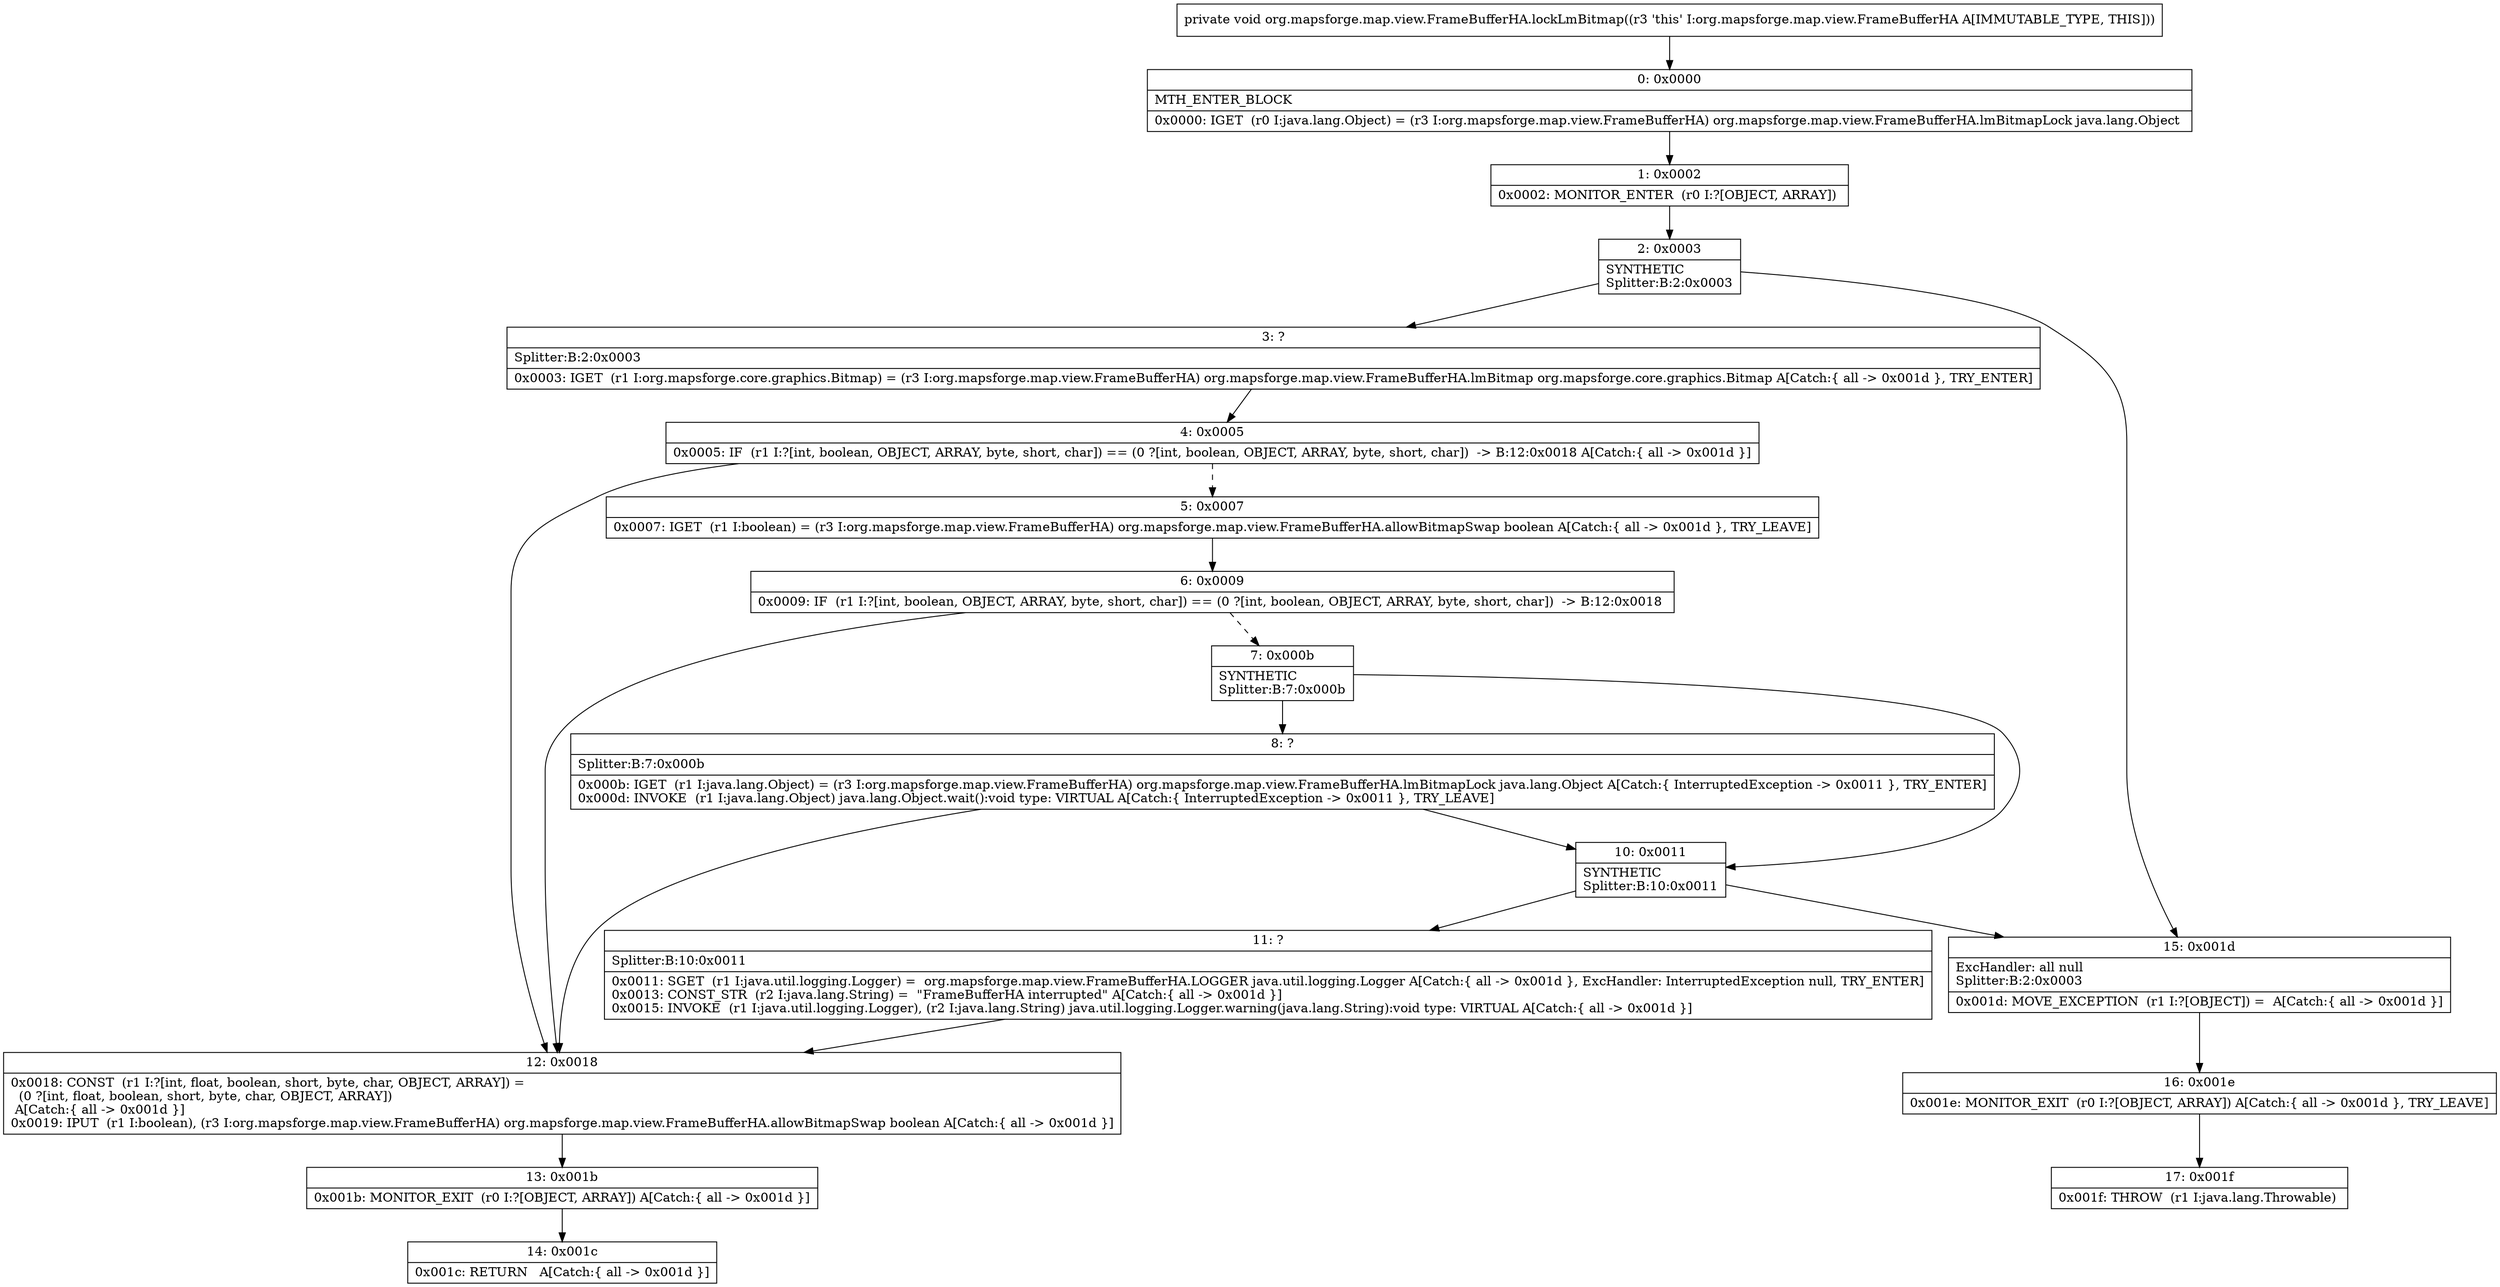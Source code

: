 digraph "CFG fororg.mapsforge.map.view.FrameBufferHA.lockLmBitmap()V" {
Node_0 [shape=record,label="{0\:\ 0x0000|MTH_ENTER_BLOCK\l|0x0000: IGET  (r0 I:java.lang.Object) = (r3 I:org.mapsforge.map.view.FrameBufferHA) org.mapsforge.map.view.FrameBufferHA.lmBitmapLock java.lang.Object \l}"];
Node_1 [shape=record,label="{1\:\ 0x0002|0x0002: MONITOR_ENTER  (r0 I:?[OBJECT, ARRAY]) \l}"];
Node_2 [shape=record,label="{2\:\ 0x0003|SYNTHETIC\lSplitter:B:2:0x0003\l}"];
Node_3 [shape=record,label="{3\:\ ?|Splitter:B:2:0x0003\l|0x0003: IGET  (r1 I:org.mapsforge.core.graphics.Bitmap) = (r3 I:org.mapsforge.map.view.FrameBufferHA) org.mapsforge.map.view.FrameBufferHA.lmBitmap org.mapsforge.core.graphics.Bitmap A[Catch:\{ all \-\> 0x001d \}, TRY_ENTER]\l}"];
Node_4 [shape=record,label="{4\:\ 0x0005|0x0005: IF  (r1 I:?[int, boolean, OBJECT, ARRAY, byte, short, char]) == (0 ?[int, boolean, OBJECT, ARRAY, byte, short, char])  \-\> B:12:0x0018 A[Catch:\{ all \-\> 0x001d \}]\l}"];
Node_5 [shape=record,label="{5\:\ 0x0007|0x0007: IGET  (r1 I:boolean) = (r3 I:org.mapsforge.map.view.FrameBufferHA) org.mapsforge.map.view.FrameBufferHA.allowBitmapSwap boolean A[Catch:\{ all \-\> 0x001d \}, TRY_LEAVE]\l}"];
Node_6 [shape=record,label="{6\:\ 0x0009|0x0009: IF  (r1 I:?[int, boolean, OBJECT, ARRAY, byte, short, char]) == (0 ?[int, boolean, OBJECT, ARRAY, byte, short, char])  \-\> B:12:0x0018 \l}"];
Node_7 [shape=record,label="{7\:\ 0x000b|SYNTHETIC\lSplitter:B:7:0x000b\l}"];
Node_8 [shape=record,label="{8\:\ ?|Splitter:B:7:0x000b\l|0x000b: IGET  (r1 I:java.lang.Object) = (r3 I:org.mapsforge.map.view.FrameBufferHA) org.mapsforge.map.view.FrameBufferHA.lmBitmapLock java.lang.Object A[Catch:\{ InterruptedException \-\> 0x0011 \}, TRY_ENTER]\l0x000d: INVOKE  (r1 I:java.lang.Object) java.lang.Object.wait():void type: VIRTUAL A[Catch:\{ InterruptedException \-\> 0x0011 \}, TRY_LEAVE]\l}"];
Node_10 [shape=record,label="{10\:\ 0x0011|SYNTHETIC\lSplitter:B:10:0x0011\l}"];
Node_11 [shape=record,label="{11\:\ ?|Splitter:B:10:0x0011\l|0x0011: SGET  (r1 I:java.util.logging.Logger) =  org.mapsforge.map.view.FrameBufferHA.LOGGER java.util.logging.Logger A[Catch:\{ all \-\> 0x001d \}, ExcHandler: InterruptedException null, TRY_ENTER]\l0x0013: CONST_STR  (r2 I:java.lang.String) =  \"FrameBufferHA interrupted\" A[Catch:\{ all \-\> 0x001d \}]\l0x0015: INVOKE  (r1 I:java.util.logging.Logger), (r2 I:java.lang.String) java.util.logging.Logger.warning(java.lang.String):void type: VIRTUAL A[Catch:\{ all \-\> 0x001d \}]\l}"];
Node_12 [shape=record,label="{12\:\ 0x0018|0x0018: CONST  (r1 I:?[int, float, boolean, short, byte, char, OBJECT, ARRAY]) = \l  (0 ?[int, float, boolean, short, byte, char, OBJECT, ARRAY])\l A[Catch:\{ all \-\> 0x001d \}]\l0x0019: IPUT  (r1 I:boolean), (r3 I:org.mapsforge.map.view.FrameBufferHA) org.mapsforge.map.view.FrameBufferHA.allowBitmapSwap boolean A[Catch:\{ all \-\> 0x001d \}]\l}"];
Node_13 [shape=record,label="{13\:\ 0x001b|0x001b: MONITOR_EXIT  (r0 I:?[OBJECT, ARRAY]) A[Catch:\{ all \-\> 0x001d \}]\l}"];
Node_14 [shape=record,label="{14\:\ 0x001c|0x001c: RETURN   A[Catch:\{ all \-\> 0x001d \}]\l}"];
Node_15 [shape=record,label="{15\:\ 0x001d|ExcHandler: all null\lSplitter:B:2:0x0003\l|0x001d: MOVE_EXCEPTION  (r1 I:?[OBJECT]) =  A[Catch:\{ all \-\> 0x001d \}]\l}"];
Node_16 [shape=record,label="{16\:\ 0x001e|0x001e: MONITOR_EXIT  (r0 I:?[OBJECT, ARRAY]) A[Catch:\{ all \-\> 0x001d \}, TRY_LEAVE]\l}"];
Node_17 [shape=record,label="{17\:\ 0x001f|0x001f: THROW  (r1 I:java.lang.Throwable) \l}"];
MethodNode[shape=record,label="{private void org.mapsforge.map.view.FrameBufferHA.lockLmBitmap((r3 'this' I:org.mapsforge.map.view.FrameBufferHA A[IMMUTABLE_TYPE, THIS])) }"];
MethodNode -> Node_0;
Node_0 -> Node_1;
Node_1 -> Node_2;
Node_2 -> Node_3;
Node_2 -> Node_15;
Node_3 -> Node_4;
Node_4 -> Node_5[style=dashed];
Node_4 -> Node_12;
Node_5 -> Node_6;
Node_6 -> Node_7[style=dashed];
Node_6 -> Node_12;
Node_7 -> Node_8;
Node_7 -> Node_10;
Node_8 -> Node_10;
Node_8 -> Node_12;
Node_10 -> Node_11;
Node_10 -> Node_15;
Node_11 -> Node_12;
Node_12 -> Node_13;
Node_13 -> Node_14;
Node_15 -> Node_16;
Node_16 -> Node_17;
}

